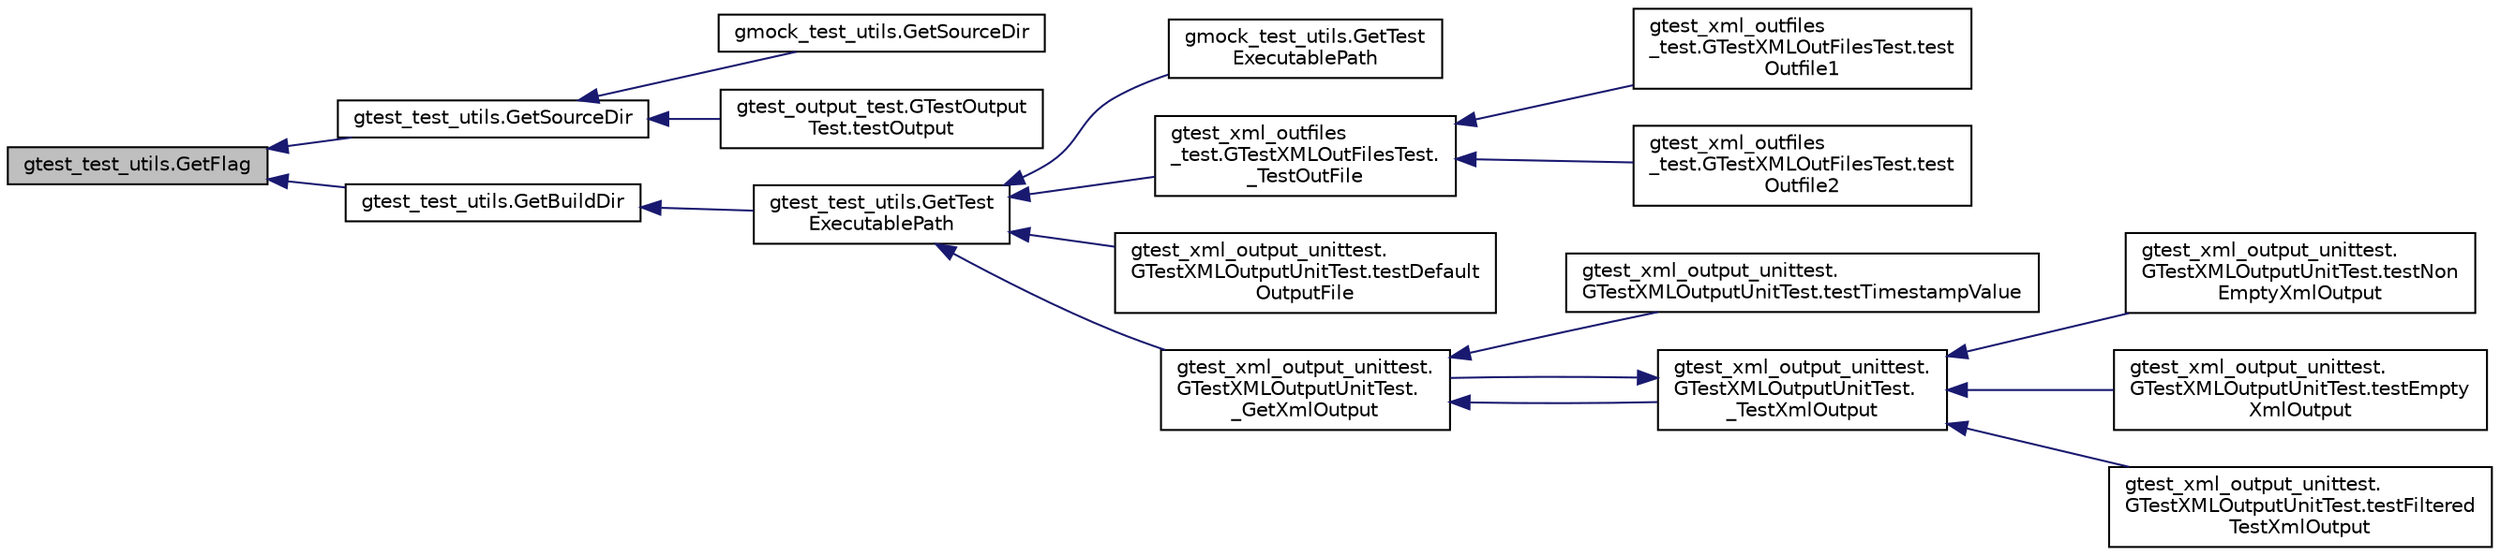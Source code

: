 digraph "gtest_test_utils.GetFlag"
{
  edge [fontname="Helvetica",fontsize="10",labelfontname="Helvetica",labelfontsize="10"];
  node [fontname="Helvetica",fontsize="10",shape=record];
  rankdir="LR";
  Node54 [label="gtest_test_utils.GetFlag",height=0.2,width=0.4,color="black", fillcolor="grey75", style="filled", fontcolor="black"];
  Node54 -> Node55 [dir="back",color="midnightblue",fontsize="10",style="solid",fontname="Helvetica"];
  Node55 [label="gtest_test_utils.GetSourceDir",height=0.2,width=0.4,color="black", fillcolor="white", style="filled",URL="$d2/d4a/namespacegtest__test__utils.html#aaff66cb0980804d8bd57dc719d4b5518"];
  Node55 -> Node56 [dir="back",color="midnightblue",fontsize="10",style="solid",fontname="Helvetica"];
  Node56 [label="gmock_test_utils.GetSourceDir",height=0.2,width=0.4,color="black", fillcolor="white", style="filled",URL="$db/d53/namespacegmock__test__utils.html#ab7217591e655e80392c9db6b99d04765"];
  Node55 -> Node57 [dir="back",color="midnightblue",fontsize="10",style="solid",fontname="Helvetica"];
  Node57 [label="gtest_output_test.GTestOutput\lTest.testOutput",height=0.2,width=0.4,color="black", fillcolor="white", style="filled",URL="$de/dbd/classgtest__output__test_1_1_g_test_output_test.html#a1e6b96f68c5bcb8271de3208fa7f9f64"];
  Node54 -> Node58 [dir="back",color="midnightblue",fontsize="10",style="solid",fontname="Helvetica"];
  Node58 [label="gtest_test_utils.GetBuildDir",height=0.2,width=0.4,color="black", fillcolor="white", style="filled",URL="$d2/d4a/namespacegtest__test__utils.html#a1eacd9a471dfa6133028923ea755d22c"];
  Node58 -> Node59 [dir="back",color="midnightblue",fontsize="10",style="solid",fontname="Helvetica"];
  Node59 [label="gtest_test_utils.GetTest\lExecutablePath",height=0.2,width=0.4,color="black", fillcolor="white", style="filled",URL="$d2/d4a/namespacegtest__test__utils.html#a89ed3717984a80ffbb7a9c92f71b86a2"];
  Node59 -> Node60 [dir="back",color="midnightblue",fontsize="10",style="solid",fontname="Helvetica"];
  Node60 [label="gmock_test_utils.GetTest\lExecutablePath",height=0.2,width=0.4,color="black", fillcolor="white", style="filled",URL="$db/d53/namespacegmock__test__utils.html#aadd2927024e24f0c53f7ba283402cdb1"];
  Node59 -> Node61 [dir="back",color="midnightblue",fontsize="10",style="solid",fontname="Helvetica"];
  Node61 [label="gtest_xml_outfiles\l_test.GTestXMLOutFilesTest.\l_TestOutFile",height=0.2,width=0.4,color="black", fillcolor="white", style="filled",URL="$d0/d8d/classgtest__xml__outfiles__test_1_1_g_test_x_m_l_out_files_test.html#afad9d1d25939817efba8f5bd2c9039c2"];
  Node61 -> Node62 [dir="back",color="midnightblue",fontsize="10",style="solid",fontname="Helvetica"];
  Node62 [label="gtest_xml_outfiles\l_test.GTestXMLOutFilesTest.test\lOutfile1",height=0.2,width=0.4,color="black", fillcolor="white", style="filled",URL="$d0/d8d/classgtest__xml__outfiles__test_1_1_g_test_x_m_l_out_files_test.html#a034738bbc00ac46d00f183402c561228"];
  Node61 -> Node63 [dir="back",color="midnightblue",fontsize="10",style="solid",fontname="Helvetica"];
  Node63 [label="gtest_xml_outfiles\l_test.GTestXMLOutFilesTest.test\lOutfile2",height=0.2,width=0.4,color="black", fillcolor="white", style="filled",URL="$d0/d8d/classgtest__xml__outfiles__test_1_1_g_test_x_m_l_out_files_test.html#a3c02687f092a482d0d0260c7ed94c618"];
  Node59 -> Node64 [dir="back",color="midnightblue",fontsize="10",style="solid",fontname="Helvetica"];
  Node64 [label="gtest_xml_output_unittest.\lGTestXMLOutputUnitTest.testDefault\lOutputFile",height=0.2,width=0.4,color="black", fillcolor="white", style="filled",URL="$d7/d74/classgtest__xml__output__unittest_1_1_g_test_x_m_l_output_unit_test.html#a01ca66e14468028e5c4eb809987113cf"];
  Node59 -> Node65 [dir="back",color="midnightblue",fontsize="10",style="solid",fontname="Helvetica"];
  Node65 [label="gtest_xml_output_unittest.\lGTestXMLOutputUnitTest.\l_GetXmlOutput",height=0.2,width=0.4,color="black", fillcolor="white", style="filled",URL="$d7/d74/classgtest__xml__output__unittest_1_1_g_test_x_m_l_output_unit_test.html#a7fecfa249f4175f14457eb34034b7c3b"];
  Node65 -> Node66 [dir="back",color="midnightblue",fontsize="10",style="solid",fontname="Helvetica"];
  Node66 [label="gtest_xml_output_unittest.\lGTestXMLOutputUnitTest.testTimestampValue",height=0.2,width=0.4,color="black", fillcolor="white", style="filled",URL="$d7/d74/classgtest__xml__output__unittest_1_1_g_test_x_m_l_output_unit_test.html#a828521a7ae57f650e1e9ca4beb34336a"];
  Node65 -> Node67 [dir="back",color="midnightblue",fontsize="10",style="solid",fontname="Helvetica"];
  Node67 [label="gtest_xml_output_unittest.\lGTestXMLOutputUnitTest.\l_TestXmlOutput",height=0.2,width=0.4,color="black", fillcolor="white", style="filled",URL="$d7/d74/classgtest__xml__output__unittest_1_1_g_test_x_m_l_output_unit_test.html#aaba02141e77c7469f301b7e73789747f"];
  Node67 -> Node68 [dir="back",color="midnightblue",fontsize="10",style="solid",fontname="Helvetica"];
  Node68 [label="gtest_xml_output_unittest.\lGTestXMLOutputUnitTest.testNon\lEmptyXmlOutput",height=0.2,width=0.4,color="black", fillcolor="white", style="filled",URL="$d7/d74/classgtest__xml__output__unittest_1_1_g_test_x_m_l_output_unit_test.html#a310c136c1eb2b421f57651a7d358b17a"];
  Node67 -> Node69 [dir="back",color="midnightblue",fontsize="10",style="solid",fontname="Helvetica"];
  Node69 [label="gtest_xml_output_unittest.\lGTestXMLOutputUnitTest.testEmpty\lXmlOutput",height=0.2,width=0.4,color="black", fillcolor="white", style="filled",URL="$d7/d74/classgtest__xml__output__unittest_1_1_g_test_x_m_l_output_unit_test.html#a9602f91fe2e9d1e09171a032e94a5619"];
  Node67 -> Node70 [dir="back",color="midnightblue",fontsize="10",style="solid",fontname="Helvetica"];
  Node70 [label="gtest_xml_output_unittest.\lGTestXMLOutputUnitTest.testFiltered\lTestXmlOutput",height=0.2,width=0.4,color="black", fillcolor="white", style="filled",URL="$d7/d74/classgtest__xml__output__unittest_1_1_g_test_x_m_l_output_unit_test.html#a572b6d49e8f4d646ebdadcced3d260ef"];
  Node67 -> Node65 [dir="back",color="midnightblue",fontsize="10",style="solid",fontname="Helvetica"];
}
